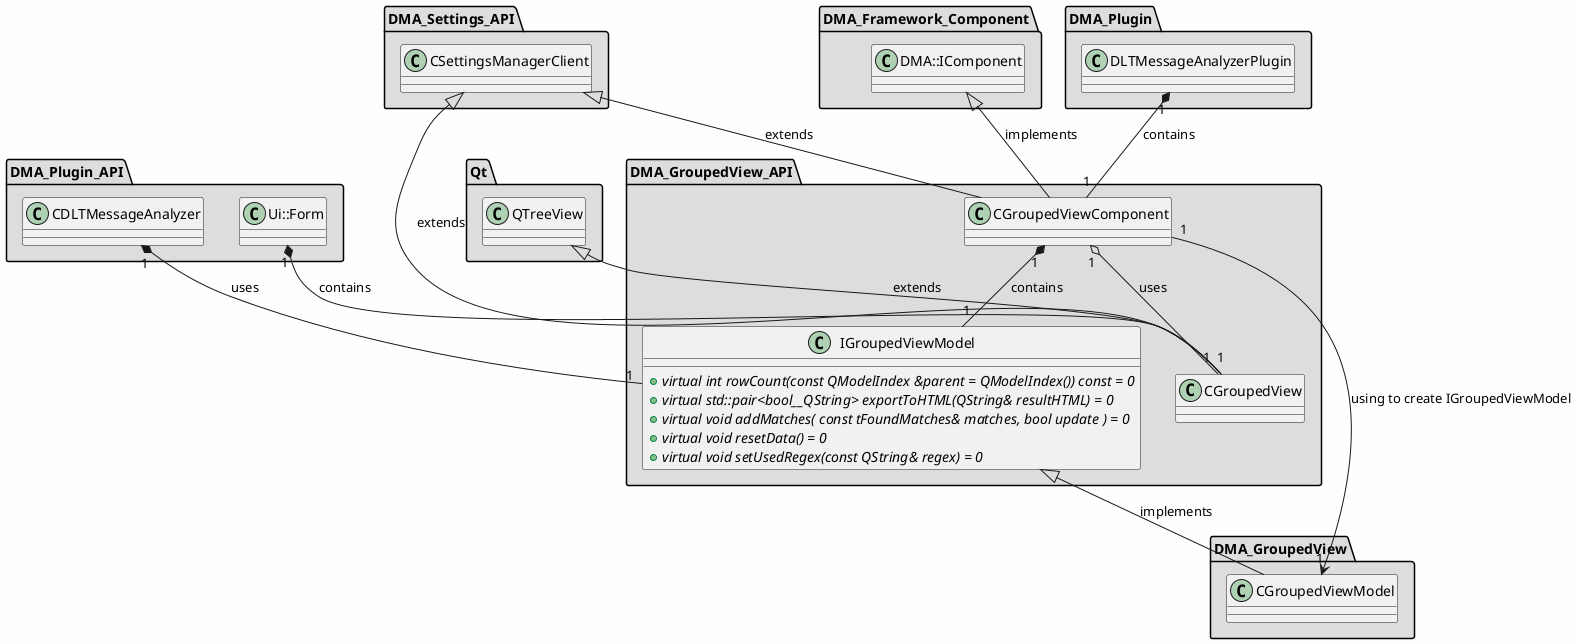 
@startuml

skinparam backgroundColor #FEFEFE
skinparam wrapWidth 600
package "DMA_Framework_Component" #DDDDDD
{

class "DMA::IComponent"
{
}

}

package "DMA_GroupedView" #DDDDDD
{

class "CGroupedViewModel"
{
}

}

package "DMA_GroupedView_API" #DDDDDD
{

class "CGroupedView"
{
}

class "CGroupedViewComponent"
{
}

class "IGroupedViewModel"
{
    + {abstract} virtual int rowCount(const QModelIndex &parent = QModelIndex()) const = 0
    + {abstract} virtual std::pair<bool__QString> exportToHTML(QString& resultHTML) = 0
    + {abstract} virtual void addMatches( const tFoundMatches& matches, bool update ) = 0
    + {abstract} virtual void resetData() = 0
    + {abstract} virtual void setUsedRegex(const QString& regex) = 0
}

}

package "DMA_Plugin" #DDDDDD
{

class "DLTMessageAnalyzerPlugin"
{
}

}

package "DMA_Plugin_API" #DDDDDD
{

class "CDLTMessageAnalyzer"
{
}

class "Ui::Form"
{
}

}

package "DMA_Settings_API" #DDDDDD
{

class "CSettingsManagerClient"
{
}

}

package "Qt" #DDDDDD
{

class "QTreeView"
{
}

}

'====================Inheritance section====================
IGroupedViewModel <|-- CGroupedViewModel : implements
CSettingsManagerClient <|-- CGroupedView : extends
QTreeView <|-- CGroupedView : extends
CSettingsManagerClient <|-- CGroupedViewComponent : extends
DMA::IComponent <|-- CGroupedViewComponent : implements

'====================Dependencies section====================
CGroupedViewComponent "1" o-- "1" CGroupedView : uses
CGroupedViewComponent "1" --> "1" CGroupedViewModel : using to create IGroupedViewModel
CGroupedViewComponent "1" *-- "1" IGroupedViewModel : contains
DLTMessageAnalyzerPlugin "1" *-- "1" CGroupedViewComponent : contains
CDLTMessageAnalyzer "1" *-- "1" IGroupedViewModel : uses
Ui::Form "1" *-- "1" CGroupedView : contains

@enduml